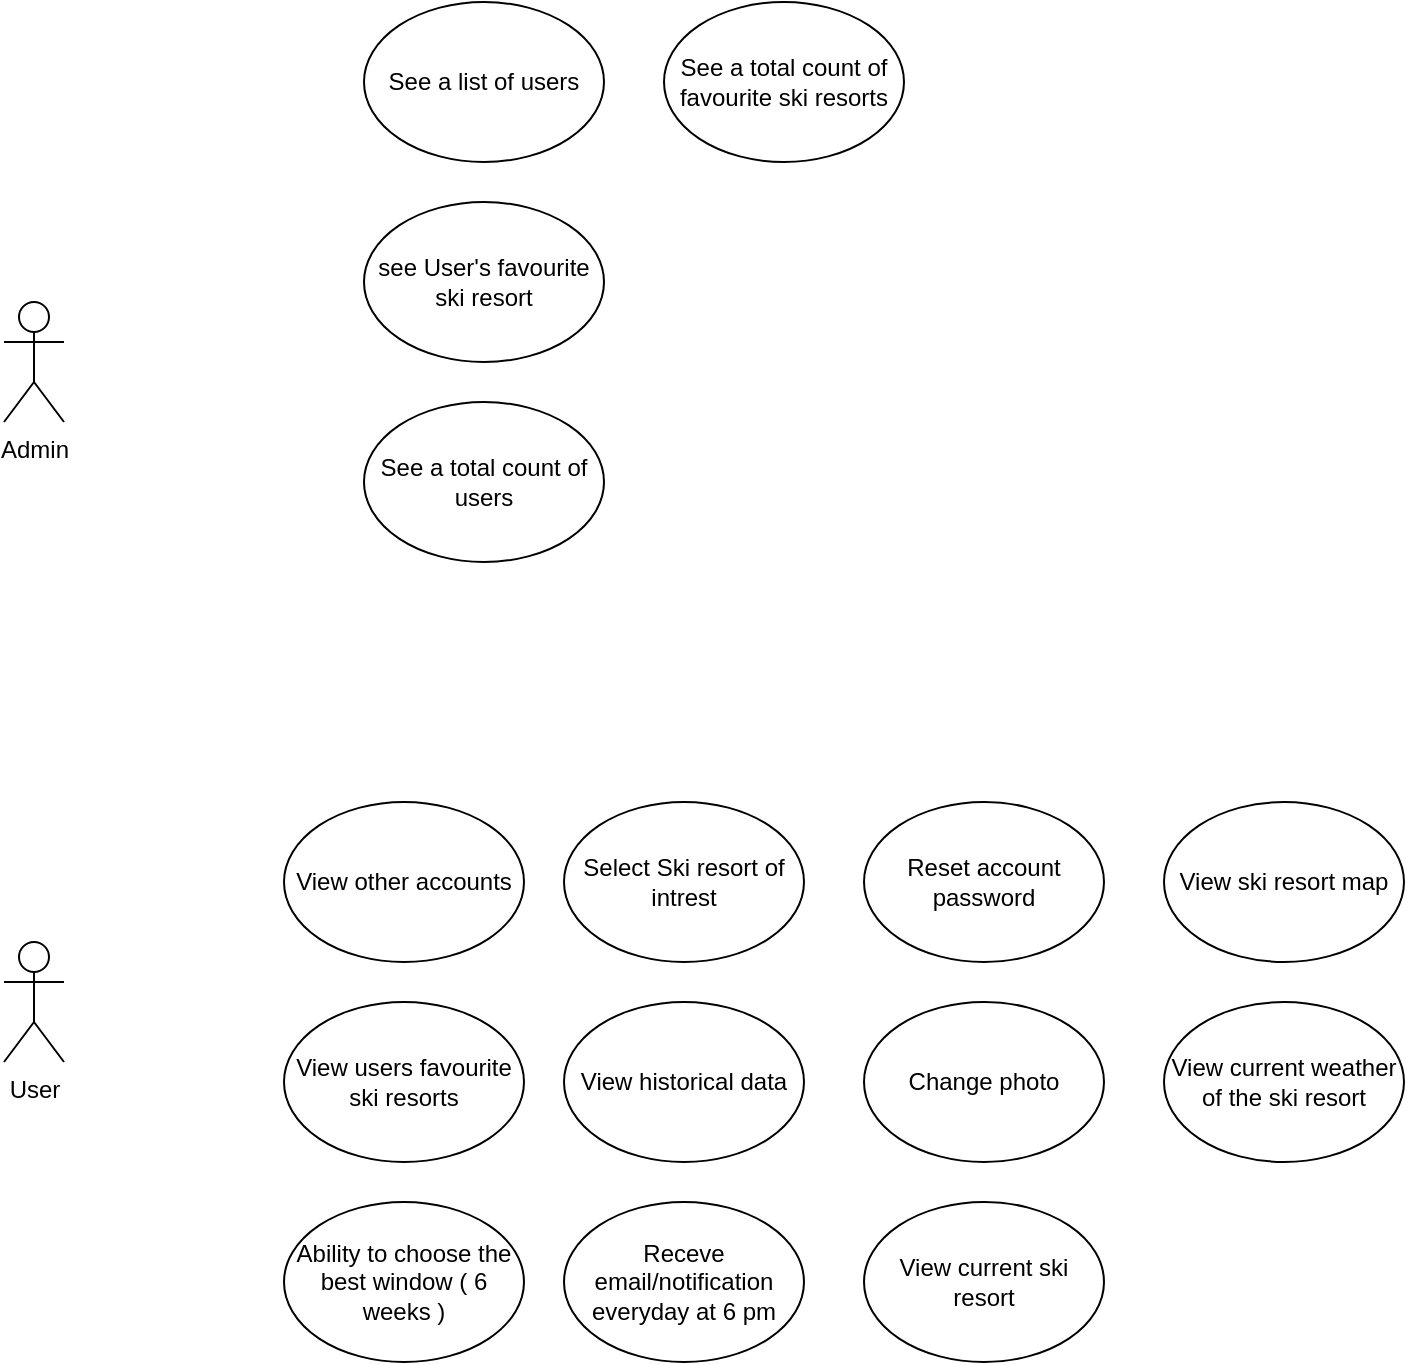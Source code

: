 <mxfile version="16.6.6" type="github">
  <diagram id="pV0uPcfDGsBpKsEs16C3" name="Page-1">
    <mxGraphModel dx="1662" dy="750" grid="1" gridSize="10" guides="1" tooltips="1" connect="1" arrows="1" fold="1" page="1" pageScale="1" pageWidth="827" pageHeight="1169" math="0" shadow="0">
      <root>
        <mxCell id="0" />
        <mxCell id="1" parent="0" />
        <mxCell id="nFr3X66Qoe-MHwGrgQsz-1" value="Admin&lt;br&gt;" style="shape=umlActor;verticalLabelPosition=bottom;verticalAlign=top;html=1;outlineConnect=0;" vertex="1" parent="1">
          <mxGeometry x="50" y="200" width="30" height="60" as="geometry" />
        </mxCell>
        <mxCell id="nFr3X66Qoe-MHwGrgQsz-2" value="View users favourite ski resorts" style="ellipse;whiteSpace=wrap;html=1;" vertex="1" parent="1">
          <mxGeometry x="190" y="550" width="120" height="80" as="geometry" />
        </mxCell>
        <mxCell id="nFr3X66Qoe-MHwGrgQsz-3" value="User" style="shape=umlActor;verticalLabelPosition=bottom;verticalAlign=top;html=1;outlineConnect=0;" vertex="1" parent="1">
          <mxGeometry x="50" y="520" width="30" height="60" as="geometry" />
        </mxCell>
        <mxCell id="nFr3X66Qoe-MHwGrgQsz-4" value="View ski resort map" style="ellipse;whiteSpace=wrap;html=1;" vertex="1" parent="1">
          <mxGeometry x="630" y="450" width="120" height="80" as="geometry" />
        </mxCell>
        <mxCell id="nFr3X66Qoe-MHwGrgQsz-5" value="Select Ski resort of intrest" style="ellipse;whiteSpace=wrap;html=1;" vertex="1" parent="1">
          <mxGeometry x="330" y="450" width="120" height="80" as="geometry" />
        </mxCell>
        <mxCell id="nFr3X66Qoe-MHwGrgQsz-6" value="View historical data" style="ellipse;whiteSpace=wrap;html=1;" vertex="1" parent="1">
          <mxGeometry x="330" y="550" width="120" height="80" as="geometry" />
        </mxCell>
        <mxCell id="nFr3X66Qoe-MHwGrgQsz-7" value="Ability to choose the best window ( 6 weeks )" style="ellipse;whiteSpace=wrap;html=1;" vertex="1" parent="1">
          <mxGeometry x="190" y="650" width="120" height="80" as="geometry" />
        </mxCell>
        <mxCell id="nFr3X66Qoe-MHwGrgQsz-8" value="View current ski resort" style="ellipse;whiteSpace=wrap;html=1;" vertex="1" parent="1">
          <mxGeometry x="480" y="650" width="120" height="80" as="geometry" />
        </mxCell>
        <mxCell id="nFr3X66Qoe-MHwGrgQsz-9" value="Receve email/notification everyday at 6 pm" style="ellipse;whiteSpace=wrap;html=1;" vertex="1" parent="1">
          <mxGeometry x="330" y="650" width="120" height="80" as="geometry" />
        </mxCell>
        <mxCell id="nFr3X66Qoe-MHwGrgQsz-10" value="Reset account password" style="ellipse;whiteSpace=wrap;html=1;" vertex="1" parent="1">
          <mxGeometry x="480" y="450" width="120" height="80" as="geometry" />
        </mxCell>
        <mxCell id="nFr3X66Qoe-MHwGrgQsz-11" value="Change photo" style="ellipse;whiteSpace=wrap;html=1;" vertex="1" parent="1">
          <mxGeometry x="480" y="550" width="120" height="80" as="geometry" />
        </mxCell>
        <mxCell id="nFr3X66Qoe-MHwGrgQsz-12" value="View other accounts" style="ellipse;whiteSpace=wrap;html=1;" vertex="1" parent="1">
          <mxGeometry x="190" y="450" width="120" height="80" as="geometry" />
        </mxCell>
        <mxCell id="nFr3X66Qoe-MHwGrgQsz-13" value="View current weather of the ski resort" style="ellipse;whiteSpace=wrap;html=1;" vertex="1" parent="1">
          <mxGeometry x="630" y="550" width="120" height="80" as="geometry" />
        </mxCell>
        <mxCell id="nFr3X66Qoe-MHwGrgQsz-14" value="See a list of users" style="ellipse;whiteSpace=wrap;html=1;" vertex="1" parent="1">
          <mxGeometry x="230" y="50" width="120" height="80" as="geometry" />
        </mxCell>
        <mxCell id="nFr3X66Qoe-MHwGrgQsz-15" value="see User&#39;s favourite ski resort" style="ellipse;whiteSpace=wrap;html=1;" vertex="1" parent="1">
          <mxGeometry x="230" y="150" width="120" height="80" as="geometry" />
        </mxCell>
        <mxCell id="nFr3X66Qoe-MHwGrgQsz-16" value="See a total count of users" style="ellipse;whiteSpace=wrap;html=1;" vertex="1" parent="1">
          <mxGeometry x="230" y="250" width="120" height="80" as="geometry" />
        </mxCell>
        <mxCell id="nFr3X66Qoe-MHwGrgQsz-17" value="See a total count of favourite ski resorts" style="ellipse;whiteSpace=wrap;html=1;" vertex="1" parent="1">
          <mxGeometry x="380" y="50" width="120" height="80" as="geometry" />
        </mxCell>
      </root>
    </mxGraphModel>
  </diagram>
</mxfile>
